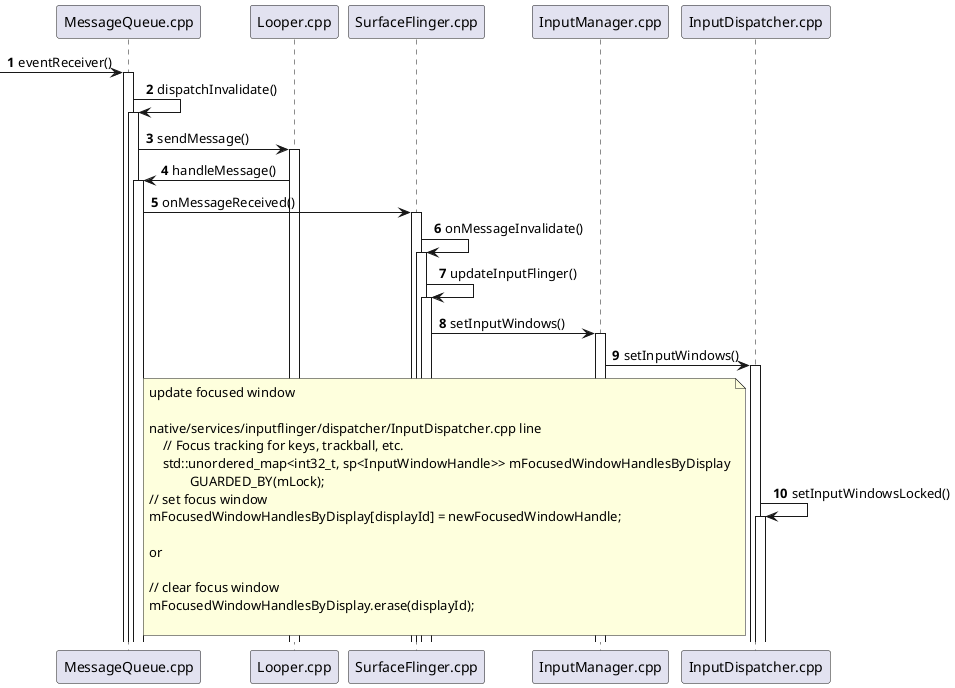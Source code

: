 @startuml
'https://plantuml.com/sequence-diagram

autonumber

 -> MessageQueue.cpp: eventReceiver()
activate MessageQueue.cpp
MessageQueue.cpp -> MessageQueue.cpp: dispatchInvalidate()
activate MessageQueue.cpp

MessageQueue.cpp -> Looper.cpp: sendMessage()
activate Looper.cpp
Looper.cpp -> MessageQueue.cpp: handleMessage()
activate MessageQueue.cpp
MessageQueue.cpp -> SurfaceFlinger.cpp: onMessageReceived()
activate SurfaceFlinger.cpp
SurfaceFlinger.cpp -> SurfaceFlinger.cpp: onMessageInvalidate()
activate SurfaceFlinger.cpp

SurfaceFlinger.cpp -> SurfaceFlinger.cpp: updateInputFlinger()
activate SurfaceFlinger.cpp
SurfaceFlinger.cpp -> InputManager.cpp: setInputWindows()
activate InputManager.cpp
InputManager.cpp -> InputDispatcher.cpp: setInputWindows()
activate InputDispatcher.cpp
InputDispatcher.cpp -> InputDispatcher.cpp: setInputWindowsLocked()
activate InputDispatcher.cpp

note left
update focused window

native/services/inputflinger/dispatcher/InputDispatcher.cpp line
    // Focus tracking for keys, trackball, etc.
    std::unordered_map<int32_t, sp<InputWindowHandle>> mFocusedWindowHandlesByDisplay
            GUARDED_BY(mLock);
// set focus window
mFocusedWindowHandlesByDisplay[displayId] = newFocusedWindowHandle;

or

// clear focus window
mFocusedWindowHandlesByDisplay.erase(displayId);

end note

@enduml